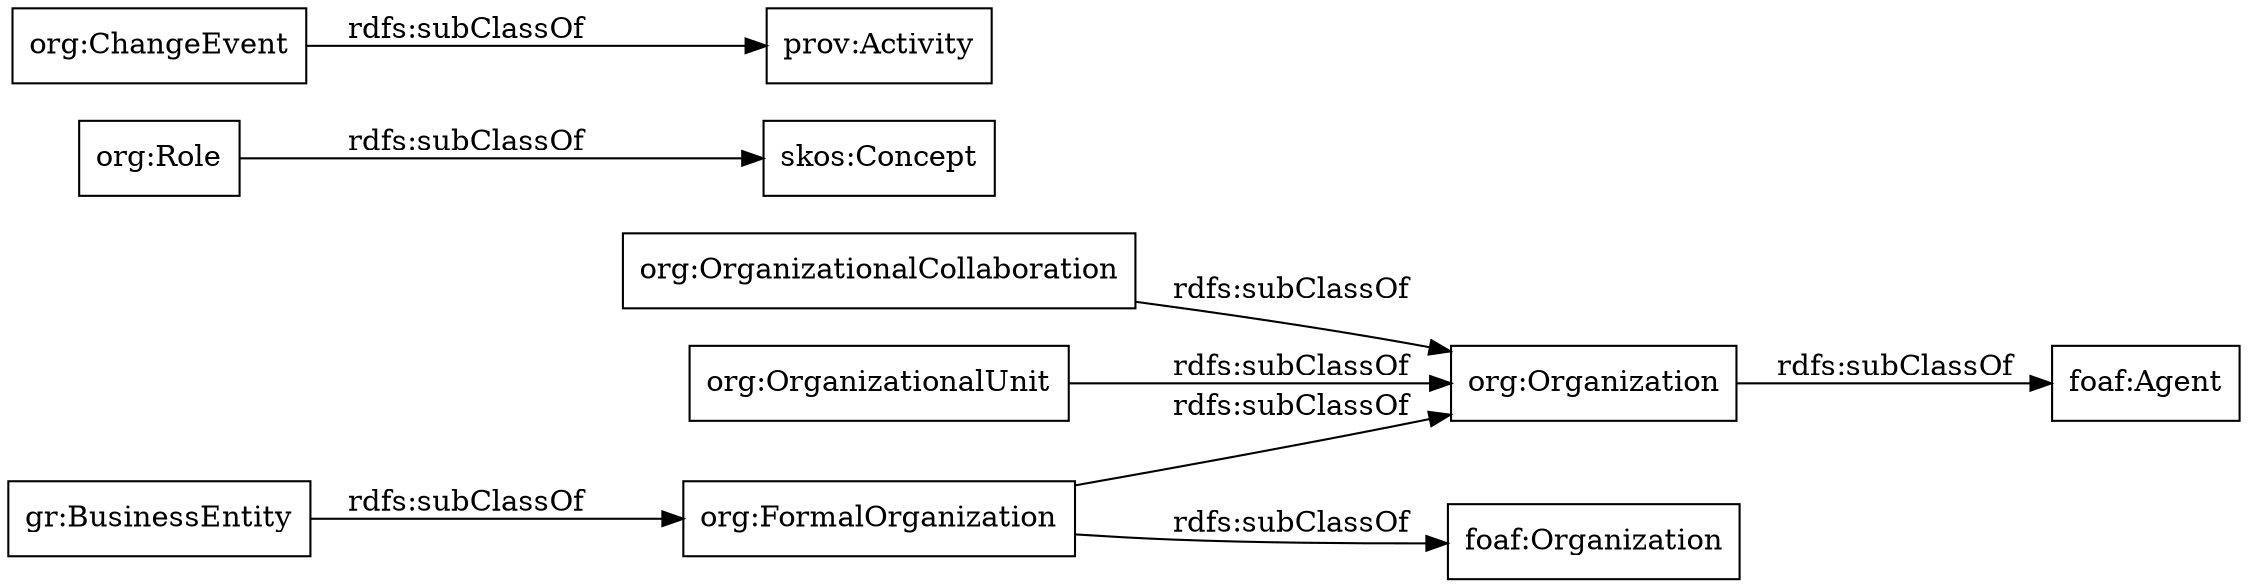 digraph ar2dtool_diagram { 
rankdir=LR;
size="1000"
node [shape = rectangle, color="black"]; "org:FormalOrganization" "org:OrganizationalCollaboration" "org:Organization" "org:Role" "org:OrganizationalUnit" "org:ChangeEvent" ; /*classes style*/
	"gr:BusinessEntity" -> "org:FormalOrganization" [ label = "rdfs:subClassOf" ];
	"org:Organization" -> "foaf:Agent" [ label = "rdfs:subClassOf" ];
	"org:Role" -> "skos:Concept" [ label = "rdfs:subClassOf" ];
	"org:ChangeEvent" -> "prov:Activity" [ label = "rdfs:subClassOf" ];
	"org:FormalOrganization" -> "org:Organization" [ label = "rdfs:subClassOf" ];
	"org:FormalOrganization" -> "foaf:Organization" [ label = "rdfs:subClassOf" ];
	"org:OrganizationalCollaboration" -> "org:Organization" [ label = "rdfs:subClassOf" ];
	"org:OrganizationalUnit" -> "org:Organization" [ label = "rdfs:subClassOf" ];

}
